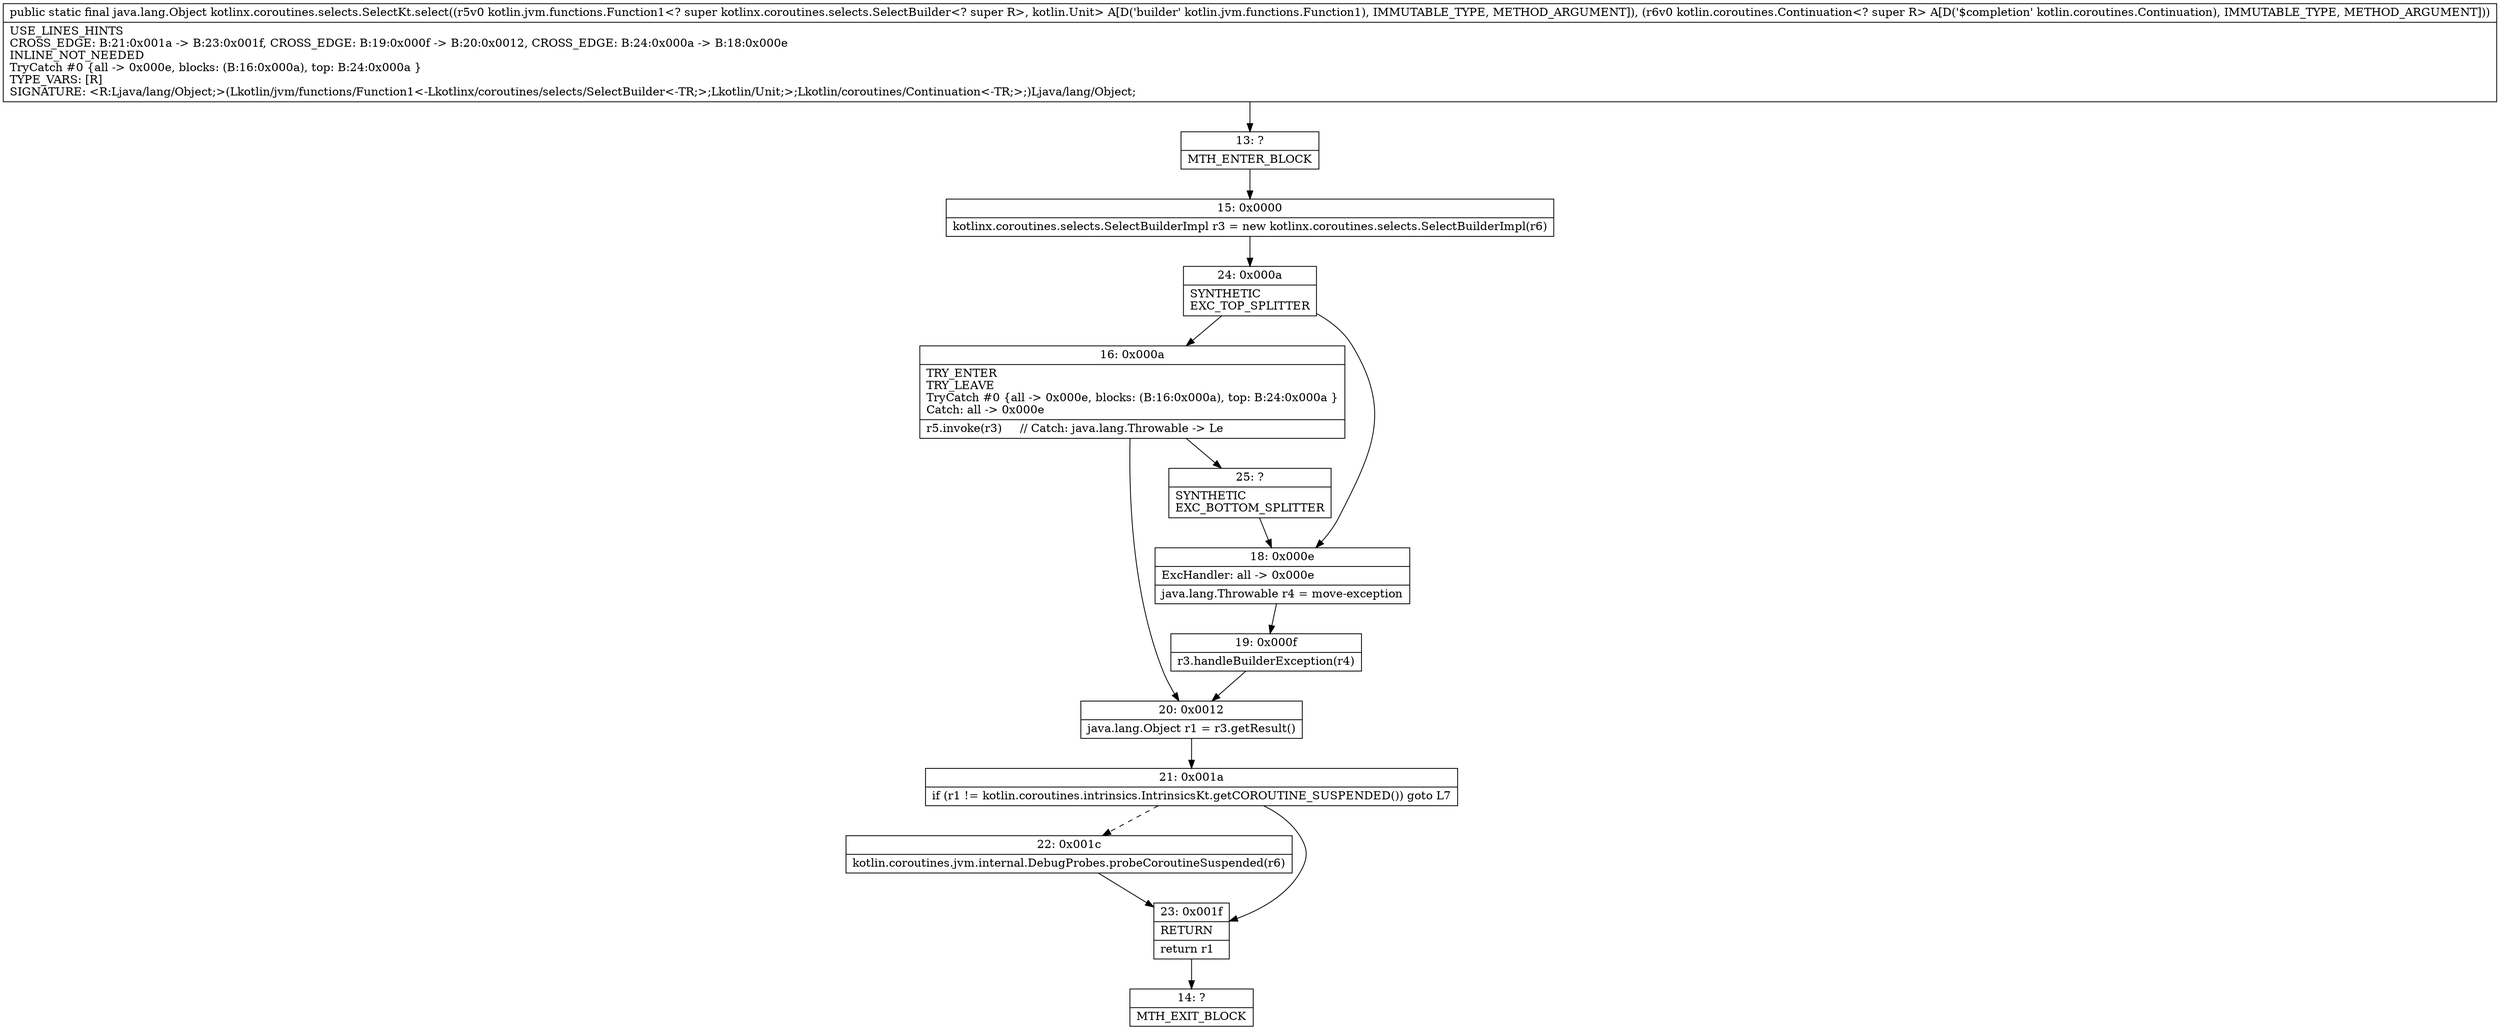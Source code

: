 digraph "CFG forkotlinx.coroutines.selects.SelectKt.select(Lkotlin\/jvm\/functions\/Function1;Lkotlin\/coroutines\/Continuation;)Ljava\/lang\/Object;" {
Node_13 [shape=record,label="{13\:\ ?|MTH_ENTER_BLOCK\l}"];
Node_15 [shape=record,label="{15\:\ 0x0000|kotlinx.coroutines.selects.SelectBuilderImpl r3 = new kotlinx.coroutines.selects.SelectBuilderImpl(r6)\l}"];
Node_24 [shape=record,label="{24\:\ 0x000a|SYNTHETIC\lEXC_TOP_SPLITTER\l}"];
Node_16 [shape=record,label="{16\:\ 0x000a|TRY_ENTER\lTRY_LEAVE\lTryCatch #0 \{all \-\> 0x000e, blocks: (B:16:0x000a), top: B:24:0x000a \}\lCatch: all \-\> 0x000e\l|r5.invoke(r3)     \/\/ Catch: java.lang.Throwable \-\> Le\l}"];
Node_20 [shape=record,label="{20\:\ 0x0012|java.lang.Object r1 = r3.getResult()\l}"];
Node_21 [shape=record,label="{21\:\ 0x001a|if (r1 != kotlin.coroutines.intrinsics.IntrinsicsKt.getCOROUTINE_SUSPENDED()) goto L7\l}"];
Node_22 [shape=record,label="{22\:\ 0x001c|kotlin.coroutines.jvm.internal.DebugProbes.probeCoroutineSuspended(r6)\l}"];
Node_23 [shape=record,label="{23\:\ 0x001f|RETURN\l|return r1\l}"];
Node_14 [shape=record,label="{14\:\ ?|MTH_EXIT_BLOCK\l}"];
Node_25 [shape=record,label="{25\:\ ?|SYNTHETIC\lEXC_BOTTOM_SPLITTER\l}"];
Node_18 [shape=record,label="{18\:\ 0x000e|ExcHandler: all \-\> 0x000e\l|java.lang.Throwable r4 = move\-exception\l}"];
Node_19 [shape=record,label="{19\:\ 0x000f|r3.handleBuilderException(r4)\l}"];
MethodNode[shape=record,label="{public static final java.lang.Object kotlinx.coroutines.selects.SelectKt.select((r5v0 kotlin.jvm.functions.Function1\<? super kotlinx.coroutines.selects.SelectBuilder\<? super R\>, kotlin.Unit\> A[D('builder' kotlin.jvm.functions.Function1), IMMUTABLE_TYPE, METHOD_ARGUMENT]), (r6v0 kotlin.coroutines.Continuation\<? super R\> A[D('$completion' kotlin.coroutines.Continuation), IMMUTABLE_TYPE, METHOD_ARGUMENT]))  | USE_LINES_HINTS\lCROSS_EDGE: B:21:0x001a \-\> B:23:0x001f, CROSS_EDGE: B:19:0x000f \-\> B:20:0x0012, CROSS_EDGE: B:24:0x000a \-\> B:18:0x000e\lINLINE_NOT_NEEDED\lTryCatch #0 \{all \-\> 0x000e, blocks: (B:16:0x000a), top: B:24:0x000a \}\lTYPE_VARS: [R]\lSIGNATURE: \<R:Ljava\/lang\/Object;\>(Lkotlin\/jvm\/functions\/Function1\<\-Lkotlinx\/coroutines\/selects\/SelectBuilder\<\-TR;\>;Lkotlin\/Unit;\>;Lkotlin\/coroutines\/Continuation\<\-TR;\>;)Ljava\/lang\/Object;\l}"];
MethodNode -> Node_13;Node_13 -> Node_15;
Node_15 -> Node_24;
Node_24 -> Node_16;
Node_24 -> Node_18;
Node_16 -> Node_20;
Node_16 -> Node_25;
Node_20 -> Node_21;
Node_21 -> Node_22[style=dashed];
Node_21 -> Node_23;
Node_22 -> Node_23;
Node_23 -> Node_14;
Node_25 -> Node_18;
Node_18 -> Node_19;
Node_19 -> Node_20;
}

